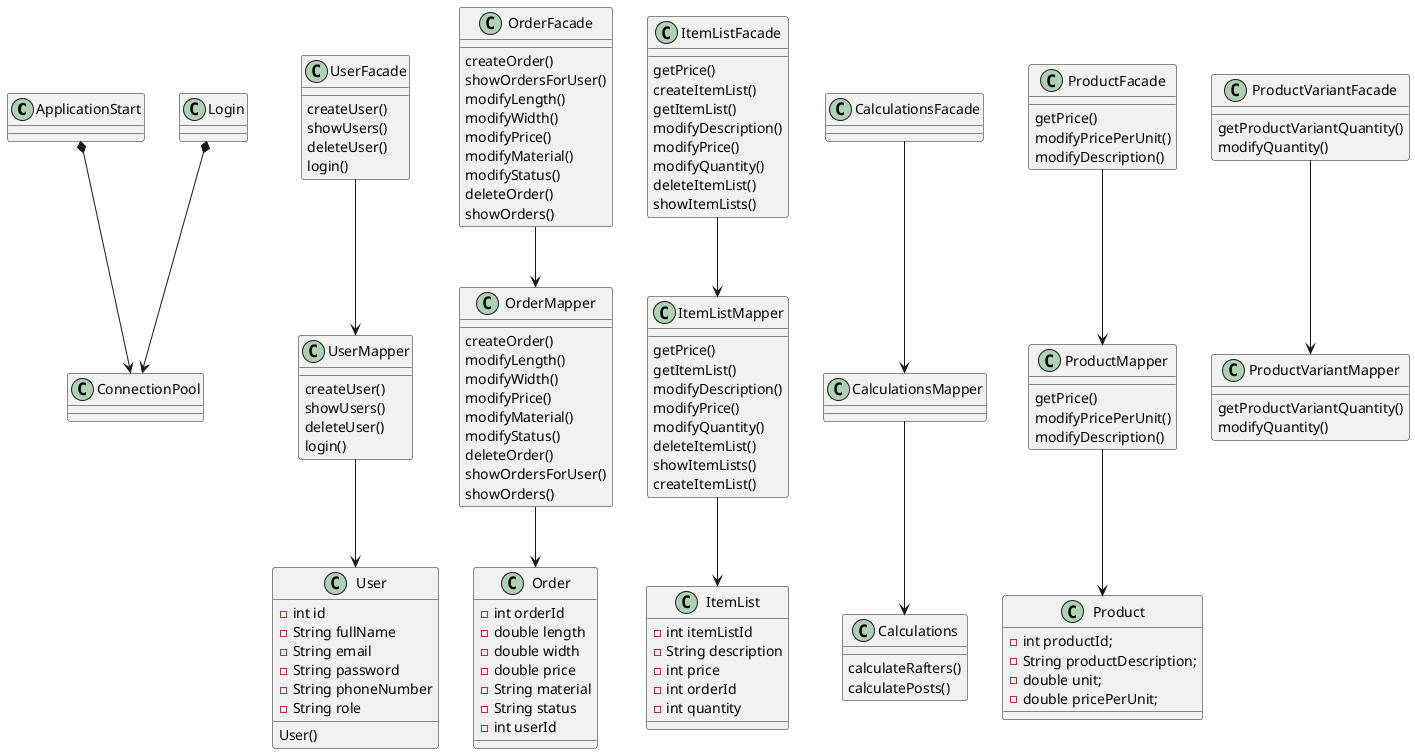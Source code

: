 @startuml
'https://plantuml.com/class-diagram
class ApplicationStart
class ConnectionPool
class Login

ApplicationStart *--> ConnectionPool
Login *--> ConnectionPool

class User
{
User()
    -int id
    -String fullName
    -String email
    -String password
    -String phoneNumber
    -String role
}
class UserMapper
{
    createUser()
    showUsers()
    deleteUser()
    login()
}
class UserFacade
{
    createUser()
    showUsers()
    deleteUser()
    login()
}


class Order
{
    -int orderId
    -double length
    -double width
    -double price
    -String material
    -String status
    -int userId
}
class OrderMapper
{
    createOrder()
    modifyLength()
    modifyWidth()
    modifyPrice()
    modifyMaterial()
    modifyStatus()
    deleteOrder()
    showOrdersForUser()
    showOrders()
}
class OrderFacade
{
  createOrder()
    showOrdersForUser()
    modifyLength()
    modifyWidth()
    modifyPrice()
    modifyMaterial()
    modifyStatus()
    deleteOrder()
    showOrders()
}

class ItemList
{
    -int itemListId
    -String description
    -int price
    -int orderId
    -int quantity

}
class ItemListMapper
{
    getPrice()
    getItemList()
    modifyDescription()
    modifyPrice()
    modifyQuantity()
    deleteItemList()
    showItemLists()
    createItemList()
}
class ItemListFacade
{
    getPrice()
    createItemList()
    getItemList()
    modifyDescription()
    modifyPrice()
    modifyQuantity()
    deleteItemList()
    showItemLists()
}

class Calculations
{
    calculateRafters()
    calculatePosts()


}
class CalculationsMapper
class CalculationsFacade

class Product
{
   -int productId;
   -String productDescription;
   -double unit;
   -double pricePerUnit;
}
class ProductMapper
{
getPrice()
modifyPricePerUnit()
modifyDescription()
}

class ProductFacade
{
getPrice()
modifyPricePerUnit()
modifyDescription()
}
class ProductVariantFacade
{
getProductVariantQuantity()
modifyQuantity()
}
class ProductVariantMapper
{
getProductVariantQuantity()
modifyQuantity()
}

UserFacade --> UserMapper
UserMapper --> User

OrderFacade --> OrderMapper
OrderMapper --> Order

ItemListFacade --> ItemListMapper
ItemListMapper --> ItemList

CalculationsFacade --> CalculationsMapper
CalculationsMapper --> Calculations

ProductFacade --> ProductMapper
ProductMapper --> Product

ProductVariantFacade --> ProductVariantMapper

@enduml

